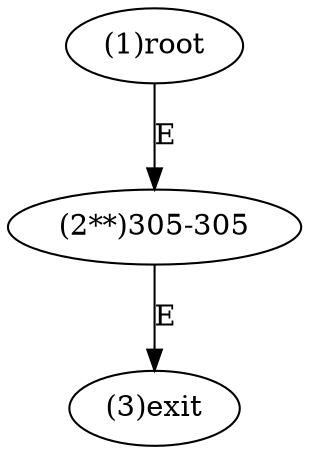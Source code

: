 digraph "" { 
1[ label="(1)root"];
2[ label="(2**)305-305"];
3[ label="(3)exit"];
1->2[ label="E"];
2->3[ label="E"];
}